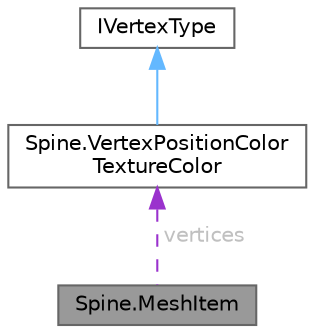 digraph "Spine.MeshItem"
{
 // LATEX_PDF_SIZE
  bgcolor="transparent";
  edge [fontname=Helvetica,fontsize=10,labelfontname=Helvetica,labelfontsize=10];
  node [fontname=Helvetica,fontsize=10,shape=box,height=0.2,width=0.4];
  Node1 [id="Node000001",label="Spine.MeshItem",height=0.2,width=0.4,color="gray40", fillcolor="grey60", style="filled", fontcolor="black",tooltip=" "];
  Node2 -> Node1 [id="edge1_Node000001_Node000002",dir="back",color="darkorchid3",style="dashed",tooltip=" ",label=" vertices",fontcolor="grey" ];
  Node2 [id="Node000002",label="Spine.VertexPositionColor\lTextureColor",height=0.2,width=0.4,color="gray40", fillcolor="white", style="filled",URL="$struct_spine_1_1_vertex_position_color_texture_color.html",tooltip=" "];
  Node3 -> Node2 [id="edge2_Node000002_Node000003",dir="back",color="steelblue1",style="solid",tooltip=" "];
  Node3 [id="Node000003",label="IVertexType",height=0.2,width=0.4,color="gray40", fillcolor="white", style="filled",tooltip=" "];
}
